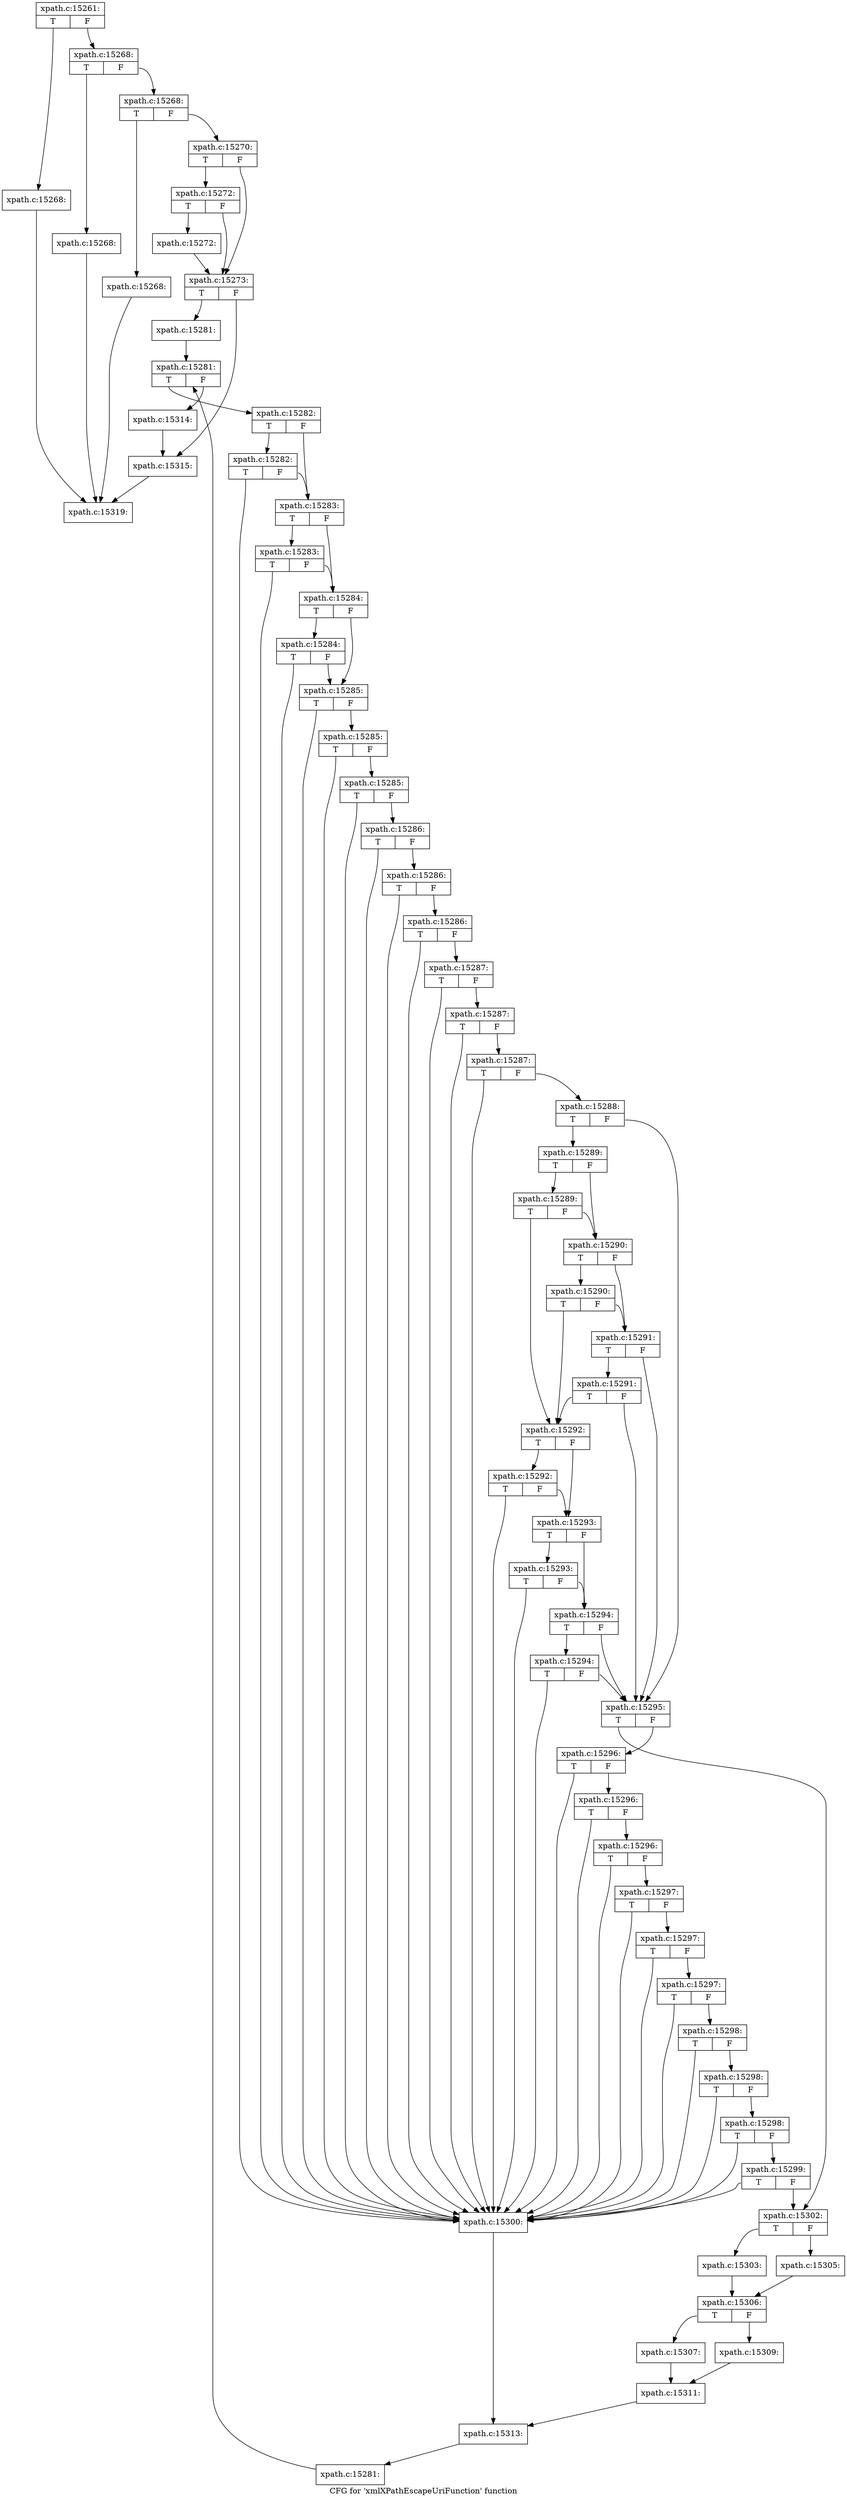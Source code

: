 digraph "CFG for 'xmlXPathEscapeUriFunction' function" {
	label="CFG for 'xmlXPathEscapeUriFunction' function";

	Node0x516e480 [shape=record,label="{xpath.c:15261:|{<s0>T|<s1>F}}"];
	Node0x516e480:s0 -> Node0x517bbd0;
	Node0x516e480:s1 -> Node0x517bc20;
	Node0x517bbd0 [shape=record,label="{xpath.c:15268:}"];
	Node0x517bbd0 -> Node0x516e9a0;
	Node0x517bc20 [shape=record,label="{xpath.c:15268:|{<s0>T|<s1>F}}"];
	Node0x517bc20:s0 -> Node0x517bee0;
	Node0x517bc20:s1 -> Node0x517bf30;
	Node0x517bee0 [shape=record,label="{xpath.c:15268:}"];
	Node0x517bee0 -> Node0x516e9a0;
	Node0x517bf30 [shape=record,label="{xpath.c:15268:|{<s0>T|<s1>F}}"];
	Node0x517bf30:s0 -> Node0x517c300;
	Node0x517bf30:s1 -> Node0x517c350;
	Node0x517c300 [shape=record,label="{xpath.c:15268:}"];
	Node0x517c300 -> Node0x516e9a0;
	Node0x517c350 [shape=record,label="{xpath.c:15270:|{<s0>T|<s1>F}}"];
	Node0x517c350:s0 -> Node0x517cd30;
	Node0x517c350:s1 -> Node0x517cce0;
	Node0x517cd30 [shape=record,label="{xpath.c:15272:|{<s0>T|<s1>F}}"];
	Node0x517cd30:s0 -> Node0x517cc90;
	Node0x517cd30:s1 -> Node0x517cce0;
	Node0x517cc90 [shape=record,label="{xpath.c:15272:}"];
	Node0x517cc90 -> Node0x517cce0;
	Node0x517cce0 [shape=record,label="{xpath.c:15273:|{<s0>T|<s1>F}}"];
	Node0x517cce0:s0 -> Node0x517dd40;
	Node0x517cce0:s1 -> Node0x517dd90;
	Node0x517dd40 [shape=record,label="{xpath.c:15281:}"];
	Node0x517dd40 -> Node0x517e350;
	Node0x517e350 [shape=record,label="{xpath.c:15281:|{<s0>T|<s1>F}}"];
	Node0x517e350:s0 -> Node0x517e630;
	Node0x517e350:s1 -> Node0x517e020;
	Node0x517e630 [shape=record,label="{xpath.c:15282:|{<s0>T|<s1>F}}"];
	Node0x517e630:s0 -> Node0x517f0b0;
	Node0x517e630:s1 -> Node0x517f030;
	Node0x517f0b0 [shape=record,label="{xpath.c:15282:|{<s0>T|<s1>F}}"];
	Node0x517f0b0:s0 -> Node0x517e940;
	Node0x517f0b0:s1 -> Node0x517f030;
	Node0x517f030 [shape=record,label="{xpath.c:15283:|{<s0>T|<s1>F}}"];
	Node0x517f030:s0 -> Node0x517f6f0;
	Node0x517f030:s1 -> Node0x517efb0;
	Node0x517f6f0 [shape=record,label="{xpath.c:15283:|{<s0>T|<s1>F}}"];
	Node0x517f6f0:s0 -> Node0x517e940;
	Node0x517f6f0:s1 -> Node0x517efb0;
	Node0x517efb0 [shape=record,label="{xpath.c:15284:|{<s0>T|<s1>F}}"];
	Node0x517efb0:s0 -> Node0x517fd50;
	Node0x517efb0:s1 -> Node0x517ef30;
	Node0x517fd50 [shape=record,label="{xpath.c:15284:|{<s0>T|<s1>F}}"];
	Node0x517fd50:s0 -> Node0x517e940;
	Node0x517fd50:s1 -> Node0x517ef30;
	Node0x517ef30 [shape=record,label="{xpath.c:15285:|{<s0>T|<s1>F}}"];
	Node0x517ef30:s0 -> Node0x517e940;
	Node0x517ef30:s1 -> Node0x517eeb0;
	Node0x517eeb0 [shape=record,label="{xpath.c:15285:|{<s0>T|<s1>F}}"];
	Node0x517eeb0:s0 -> Node0x517e940;
	Node0x517eeb0:s1 -> Node0x517ee30;
	Node0x517ee30 [shape=record,label="{xpath.c:15285:|{<s0>T|<s1>F}}"];
	Node0x517ee30:s0 -> Node0x517e940;
	Node0x517ee30:s1 -> Node0x517edb0;
	Node0x517edb0 [shape=record,label="{xpath.c:15286:|{<s0>T|<s1>F}}"];
	Node0x517edb0:s0 -> Node0x517e940;
	Node0x517edb0:s1 -> Node0x517ed30;
	Node0x517ed30 [shape=record,label="{xpath.c:15286:|{<s0>T|<s1>F}}"];
	Node0x517ed30:s0 -> Node0x517e940;
	Node0x517ed30:s1 -> Node0x517ecb0;
	Node0x517ecb0 [shape=record,label="{xpath.c:15286:|{<s0>T|<s1>F}}"];
	Node0x517ecb0:s0 -> Node0x517e940;
	Node0x517ecb0:s1 -> Node0x517ec30;
	Node0x517ec30 [shape=record,label="{xpath.c:15287:|{<s0>T|<s1>F}}"];
	Node0x517ec30:s0 -> Node0x517e940;
	Node0x517ec30:s1 -> Node0x517ebb0;
	Node0x517ebb0 [shape=record,label="{xpath.c:15287:|{<s0>T|<s1>F}}"];
	Node0x517ebb0:s0 -> Node0x517e940;
	Node0x517ebb0:s1 -> Node0x517eb30;
	Node0x517eb30 [shape=record,label="{xpath.c:15287:|{<s0>T|<s1>F}}"];
	Node0x517eb30:s0 -> Node0x517e940;
	Node0x517eb30:s1 -> Node0x517eab0;
	Node0x517eab0 [shape=record,label="{xpath.c:15288:|{<s0>T|<s1>F}}"];
	Node0x517eab0:s0 -> Node0x5181ee0;
	Node0x517eab0:s1 -> Node0x517ea30;
	Node0x5181ee0 [shape=record,label="{xpath.c:15289:|{<s0>T|<s1>F}}"];
	Node0x5181ee0:s0 -> Node0x5182350;
	Node0x5181ee0:s1 -> Node0x51822d0;
	Node0x5182350 [shape=record,label="{xpath.c:15289:|{<s0>T|<s1>F}}"];
	Node0x5182350:s0 -> Node0x5181e60;
	Node0x5182350:s1 -> Node0x51822d0;
	Node0x51822d0 [shape=record,label="{xpath.c:15290:|{<s0>T|<s1>F}}"];
	Node0x51822d0:s0 -> Node0x5182b10;
	Node0x51822d0:s1 -> Node0x5182250;
	Node0x5182b10 [shape=record,label="{xpath.c:15290:|{<s0>T|<s1>F}}"];
	Node0x5182b10:s0 -> Node0x5181e60;
	Node0x5182b10:s1 -> Node0x5182250;
	Node0x5182250 [shape=record,label="{xpath.c:15291:|{<s0>T|<s1>F}}"];
	Node0x5182250:s0 -> Node0x5183290;
	Node0x5182250:s1 -> Node0x517ea30;
	Node0x5183290 [shape=record,label="{xpath.c:15291:|{<s0>T|<s1>F}}"];
	Node0x5183290:s0 -> Node0x5181e60;
	Node0x5183290:s1 -> Node0x517ea30;
	Node0x5181e60 [shape=record,label="{xpath.c:15292:|{<s0>T|<s1>F}}"];
	Node0x5181e60:s0 -> Node0x5183b10;
	Node0x5181e60:s1 -> Node0x5183a90;
	Node0x5183b10 [shape=record,label="{xpath.c:15292:|{<s0>T|<s1>F}}"];
	Node0x5183b10:s0 -> Node0x517e940;
	Node0x5183b10:s1 -> Node0x5183a90;
	Node0x5183a90 [shape=record,label="{xpath.c:15293:|{<s0>T|<s1>F}}"];
	Node0x5183a90:s0 -> Node0x5184290;
	Node0x5183a90:s1 -> Node0x5183a10;
	Node0x5184290 [shape=record,label="{xpath.c:15293:|{<s0>T|<s1>F}}"];
	Node0x5184290:s0 -> Node0x517e940;
	Node0x5184290:s1 -> Node0x5183a10;
	Node0x5183a10 [shape=record,label="{xpath.c:15294:|{<s0>T|<s1>F}}"];
	Node0x5183a10:s0 -> Node0x5184a10;
	Node0x5183a10:s1 -> Node0x517ea30;
	Node0x5184a10 [shape=record,label="{xpath.c:15294:|{<s0>T|<s1>F}}"];
	Node0x5184a10:s0 -> Node0x517e940;
	Node0x5184a10:s1 -> Node0x517ea30;
	Node0x517ea30 [shape=record,label="{xpath.c:15295:|{<s0>T|<s1>F}}"];
	Node0x517ea30:s0 -> Node0x517e9e0;
	Node0x517ea30:s1 -> Node0x5185190;
	Node0x5185190 [shape=record,label="{xpath.c:15296:|{<s0>T|<s1>F}}"];
	Node0x5185190:s0 -> Node0x517e940;
	Node0x5185190:s1 -> Node0x5185750;
	Node0x5185750 [shape=record,label="{xpath.c:15296:|{<s0>T|<s1>F}}"];
	Node0x5185750:s0 -> Node0x517e940;
	Node0x5185750:s1 -> Node0x51856d0;
	Node0x51856d0 [shape=record,label="{xpath.c:15296:|{<s0>T|<s1>F}}"];
	Node0x51856d0:s0 -> Node0x517e940;
	Node0x51856d0:s1 -> Node0x5185650;
	Node0x5185650 [shape=record,label="{xpath.c:15297:|{<s0>T|<s1>F}}"];
	Node0x5185650:s0 -> Node0x517e940;
	Node0x5185650:s1 -> Node0x51855d0;
	Node0x51855d0 [shape=record,label="{xpath.c:15297:|{<s0>T|<s1>F}}"];
	Node0x51855d0:s0 -> Node0x517e940;
	Node0x51855d0:s1 -> Node0x5185550;
	Node0x5185550 [shape=record,label="{xpath.c:15297:|{<s0>T|<s1>F}}"];
	Node0x5185550:s0 -> Node0x517e940;
	Node0x5185550:s1 -> Node0x51854d0;
	Node0x51854d0 [shape=record,label="{xpath.c:15298:|{<s0>T|<s1>F}}"];
	Node0x51854d0:s0 -> Node0x517e940;
	Node0x51854d0:s1 -> Node0x5185450;
	Node0x5185450 [shape=record,label="{xpath.c:15298:|{<s0>T|<s1>F}}"];
	Node0x5185450:s0 -> Node0x517e940;
	Node0x5185450:s1 -> Node0x51853d0;
	Node0x51853d0 [shape=record,label="{xpath.c:15298:|{<s0>T|<s1>F}}"];
	Node0x51853d0:s0 -> Node0x517e940;
	Node0x51853d0:s1 -> Node0x5185350;
	Node0x5185350 [shape=record,label="{xpath.c:15299:|{<s0>T|<s1>F}}"];
	Node0x5185350:s0 -> Node0x517e940;
	Node0x5185350:s1 -> Node0x517e9e0;
	Node0x517e940 [shape=record,label="{xpath.c:15300:}"];
	Node0x517e940 -> Node0x517e990;
	Node0x517e9e0 [shape=record,label="{xpath.c:15302:|{<s0>T|<s1>F}}"];
	Node0x517e9e0:s0 -> Node0x51879f0;
	Node0x517e9e0:s1 -> Node0x5187a90;
	Node0x51879f0 [shape=record,label="{xpath.c:15303:}"];
	Node0x51879f0 -> Node0x5187a40;
	Node0x5187a90 [shape=record,label="{xpath.c:15305:}"];
	Node0x5187a90 -> Node0x5187a40;
	Node0x5187a40 [shape=record,label="{xpath.c:15306:|{<s0>T|<s1>F}}"];
	Node0x5187a40:s0 -> Node0x5188c10;
	Node0x5187a40:s1 -> Node0x5188cb0;
	Node0x5188c10 [shape=record,label="{xpath.c:15307:}"];
	Node0x5188c10 -> Node0x5188c60;
	Node0x5188cb0 [shape=record,label="{xpath.c:15309:}"];
	Node0x5188cb0 -> Node0x5188c60;
	Node0x5188c60 [shape=record,label="{xpath.c:15311:}"];
	Node0x5188c60 -> Node0x517e990;
	Node0x517e990 [shape=record,label="{xpath.c:15313:}"];
	Node0x517e990 -> Node0x517e5a0;
	Node0x517e5a0 [shape=record,label="{xpath.c:15281:}"];
	Node0x517e5a0 -> Node0x517e350;
	Node0x517e020 [shape=record,label="{xpath.c:15314:}"];
	Node0x517e020 -> Node0x517dd90;
	Node0x517dd90 [shape=record,label="{xpath.c:15315:}"];
	Node0x517dd90 -> Node0x516e9a0;
	Node0x516e9a0 [shape=record,label="{xpath.c:15319:}"];
}
